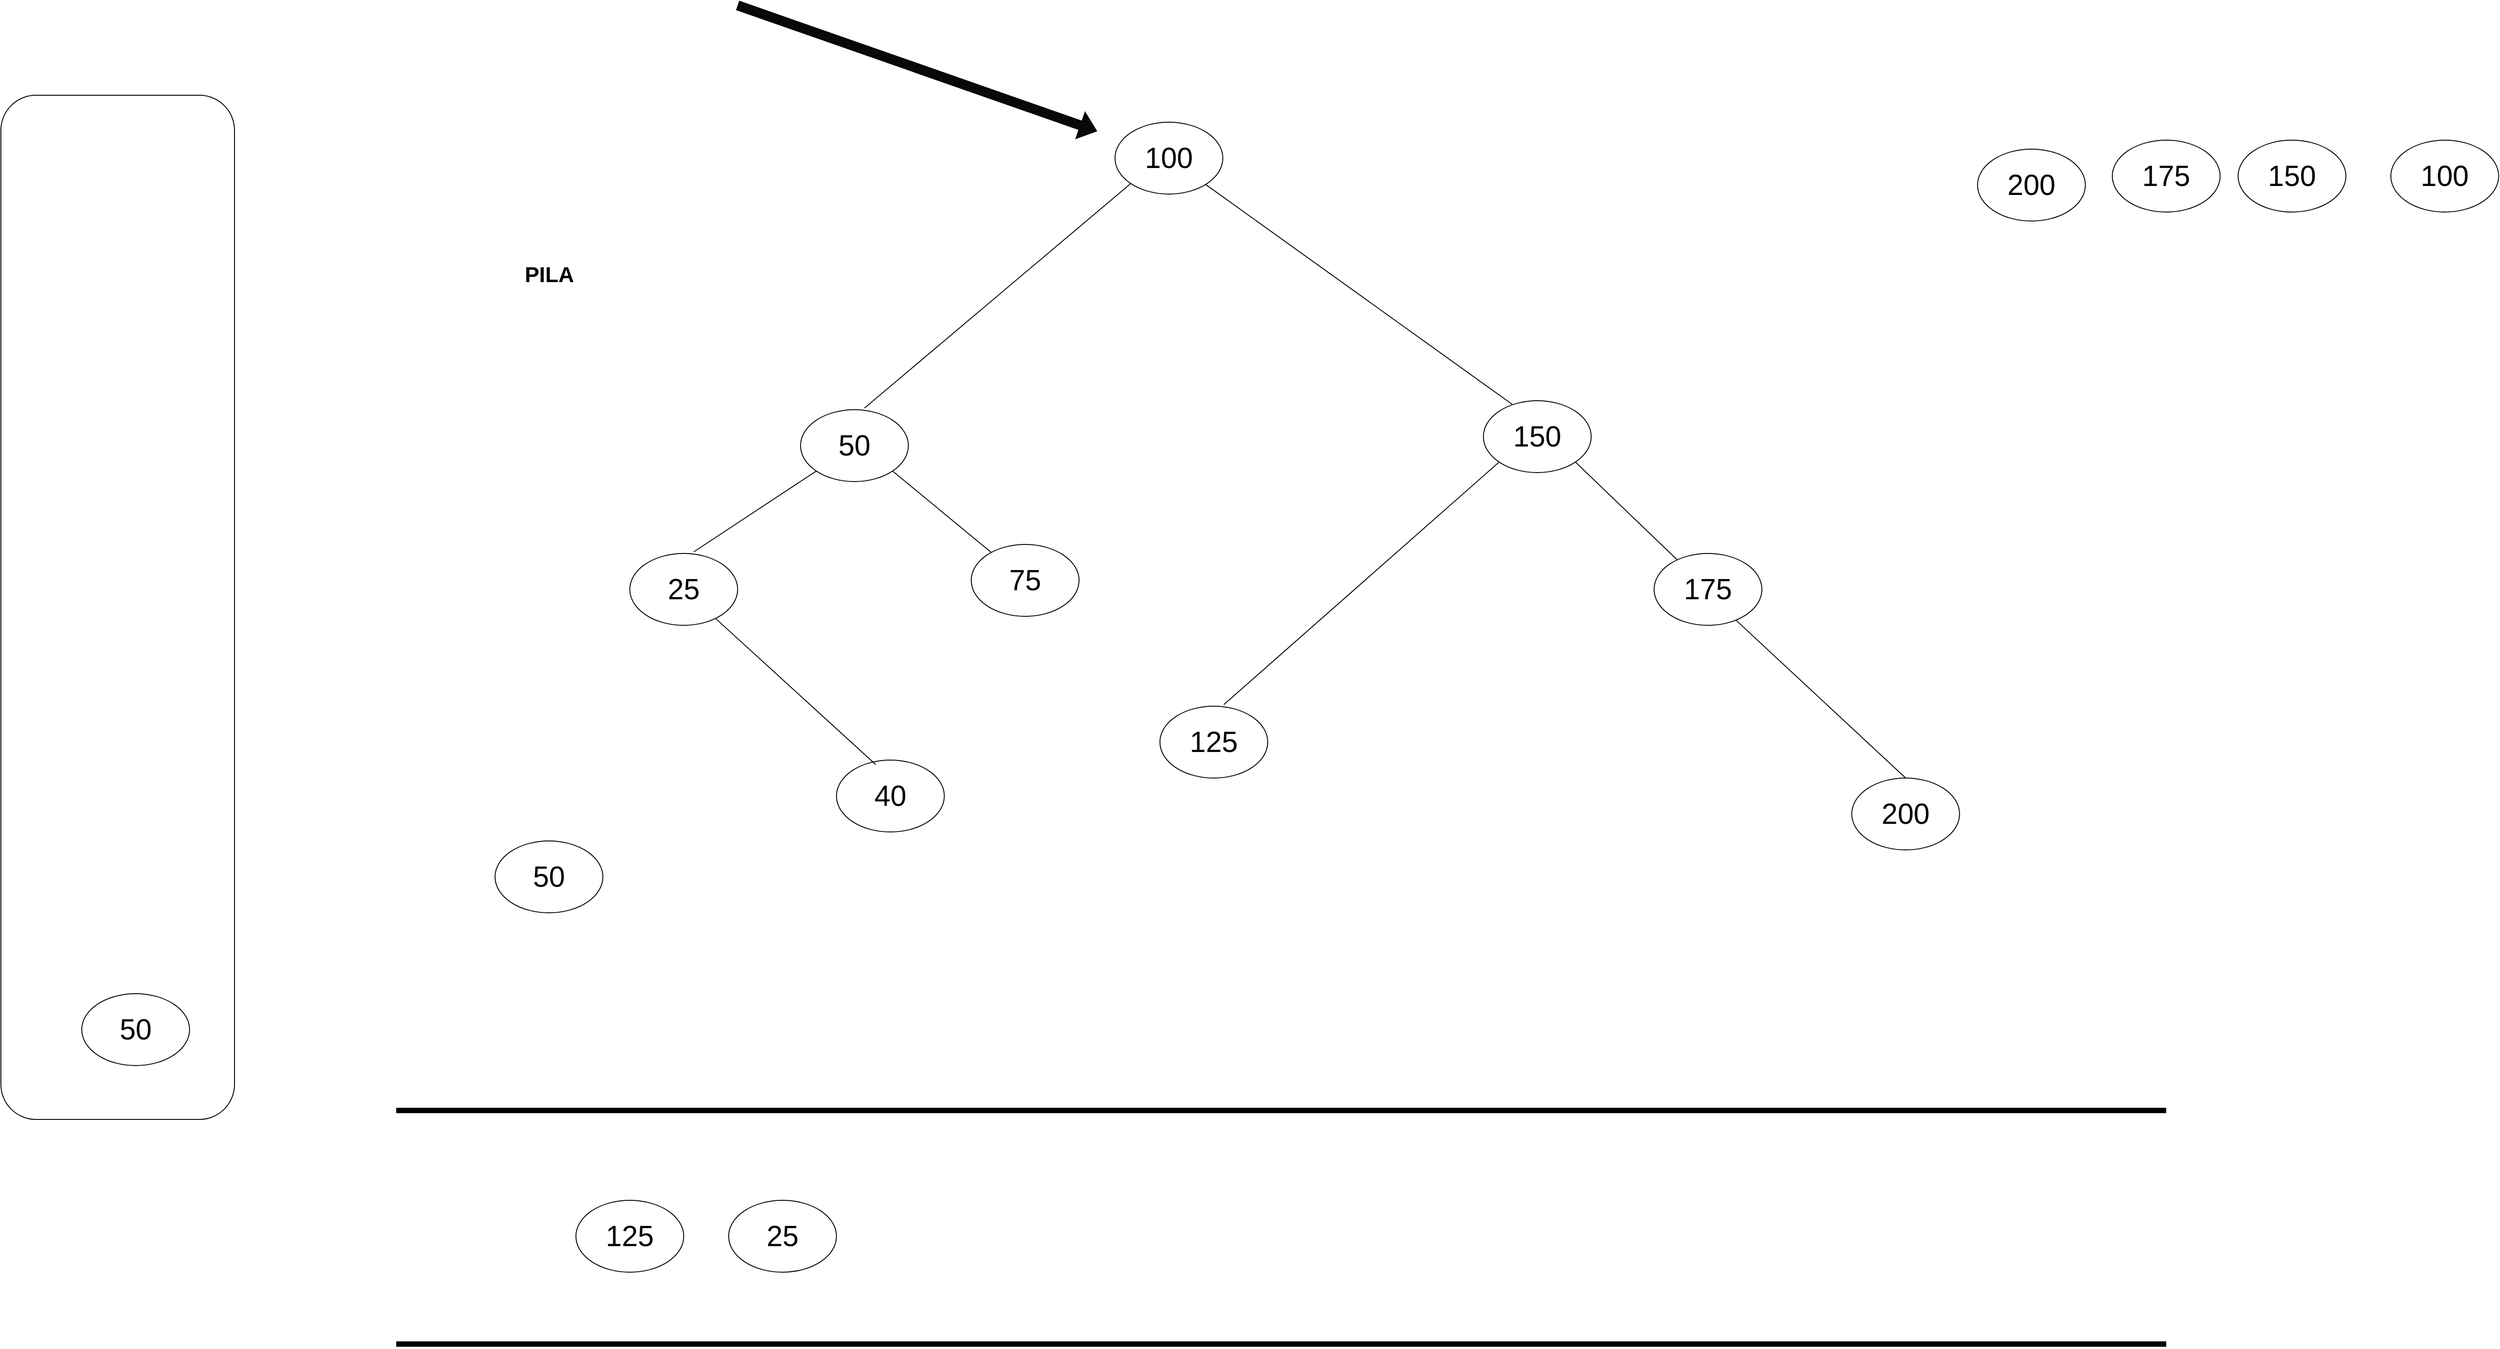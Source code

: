 <mxfile version="25.0.2">
  <diagram name="Page-1" id="zY-2M9E7v5EzNZUhs_1b">
    <mxGraphModel dx="4972" dy="2140" grid="1" gridSize="10" guides="1" tooltips="1" connect="1" arrows="1" fold="1" page="0" pageScale="1" pageWidth="850" pageHeight="1100" math="0" shadow="0">
      <root>
        <mxCell id="0" />
        <mxCell id="1" parent="0" />
        <mxCell id="1aLs-ElhFtK66CQ6J0sk-19" value="&lt;font style=&quot;font-size: 32px;&quot;&gt;100&lt;/font&gt;" style="ellipse;whiteSpace=wrap;html=1;" vertex="1" parent="1">
          <mxGeometry x="430" y="-40" width="120" height="80" as="geometry" />
        </mxCell>
        <mxCell id="1aLs-ElhFtK66CQ6J0sk-20" value="&lt;font style=&quot;font-size: 32px;&quot;&gt;50&lt;/font&gt;" style="ellipse;whiteSpace=wrap;html=1;" vertex="1" parent="1">
          <mxGeometry x="80" y="280" width="120" height="80" as="geometry" />
        </mxCell>
        <mxCell id="1aLs-ElhFtK66CQ6J0sk-21" value="" style="endArrow=none;html=1;rounded=0;entryX=0;entryY=1;entryDx=0;entryDy=0;exitX=0.593;exitY=-0.022;exitDx=0;exitDy=0;exitPerimeter=0;" edge="1" parent="1" source="1aLs-ElhFtK66CQ6J0sk-20" target="1aLs-ElhFtK66CQ6J0sk-19">
          <mxGeometry width="50" height="50" relative="1" as="geometry">
            <mxPoint x="160" y="240" as="sourcePoint" />
            <mxPoint x="210" y="190" as="targetPoint" />
          </mxGeometry>
        </mxCell>
        <mxCell id="1aLs-ElhFtK66CQ6J0sk-22" value="" style="endArrow=none;html=1;rounded=0;exitX=0.267;exitY=0.05;exitDx=0;exitDy=0;exitPerimeter=0;" edge="1" parent="1" source="1aLs-ElhFtK66CQ6J0sk-29" target="1aLs-ElhFtK66CQ6J0sk-19">
          <mxGeometry width="50" height="50" relative="1" as="geometry">
            <mxPoint x="785.924" y="287.077" as="sourcePoint" />
            <mxPoint x="440" y="180" as="targetPoint" />
          </mxGeometry>
        </mxCell>
        <mxCell id="1aLs-ElhFtK66CQ6J0sk-23" value="&lt;font style=&quot;font-size: 32px;&quot;&gt;25&lt;/font&gt;" style="ellipse;whiteSpace=wrap;html=1;" vertex="1" parent="1">
          <mxGeometry x="-110" y="440" width="120" height="80" as="geometry" />
        </mxCell>
        <mxCell id="1aLs-ElhFtK66CQ6J0sk-24" value="" style="endArrow=none;html=1;rounded=0;entryX=0;entryY=1;entryDx=0;entryDy=0;exitX=0.593;exitY=-0.022;exitDx=0;exitDy=0;exitPerimeter=0;" edge="1" parent="1" source="1aLs-ElhFtK66CQ6J0sk-23" target="1aLs-ElhFtK66CQ6J0sk-20">
          <mxGeometry width="50" height="50" relative="1" as="geometry">
            <mxPoint x="-40" y="590" as="sourcePoint" />
            <mxPoint x="67.574" y="528.284" as="targetPoint" />
          </mxGeometry>
        </mxCell>
        <mxCell id="1aLs-ElhFtK66CQ6J0sk-25" value="&lt;font style=&quot;font-size: 32px;&quot;&gt;75&lt;/font&gt;" style="ellipse;whiteSpace=wrap;html=1;" vertex="1" parent="1">
          <mxGeometry x="270" y="430" width="120" height="80" as="geometry" />
        </mxCell>
        <mxCell id="1aLs-ElhFtK66CQ6J0sk-26" value="" style="endArrow=none;html=1;rounded=0;entryX=1;entryY=1;entryDx=0;entryDy=0;" edge="1" parent="1" source="1aLs-ElhFtK66CQ6J0sk-25" target="1aLs-ElhFtK66CQ6J0sk-20">
          <mxGeometry width="50" height="50" relative="1" as="geometry">
            <mxPoint x="110" y="670" as="sourcePoint" />
            <mxPoint x="143.282" y="533.282" as="targetPoint" />
          </mxGeometry>
        </mxCell>
        <mxCell id="1aLs-ElhFtK66CQ6J0sk-27" value="&lt;font style=&quot;font-size: 32px;&quot;&gt;40&lt;/font&gt;" style="ellipse;whiteSpace=wrap;html=1;" vertex="1" parent="1">
          <mxGeometry x="120" y="670" width="120" height="80" as="geometry" />
        </mxCell>
        <mxCell id="1aLs-ElhFtK66CQ6J0sk-28" value="" style="endArrow=none;html=1;rounded=0;exitX=0.364;exitY=0.063;exitDx=0;exitDy=0;exitPerimeter=0;" edge="1" parent="1" source="1aLs-ElhFtK66CQ6J0sk-27" target="1aLs-ElhFtK66CQ6J0sk-23">
          <mxGeometry width="50" height="50" relative="1" as="geometry">
            <mxPoint x="169" y="627" as="sourcePoint" />
            <mxPoint x="-31" y="540" as="targetPoint" />
          </mxGeometry>
        </mxCell>
        <mxCell id="1aLs-ElhFtK66CQ6J0sk-29" value="&lt;font style=&quot;font-size: 32px;&quot;&gt;150&lt;/font&gt;" style="ellipse;whiteSpace=wrap;html=1;" vertex="1" parent="1">
          <mxGeometry x="840" y="270" width="120" height="80" as="geometry" />
        </mxCell>
        <mxCell id="1aLs-ElhFtK66CQ6J0sk-30" value="&lt;font style=&quot;font-size: 32px;&quot;&gt;125&lt;/font&gt;" style="ellipse;whiteSpace=wrap;html=1;" vertex="1" parent="1">
          <mxGeometry x="480" y="610" width="120" height="80" as="geometry" />
        </mxCell>
        <mxCell id="1aLs-ElhFtK66CQ6J0sk-31" value="" style="endArrow=none;html=1;rounded=0;entryX=0;entryY=1;entryDx=0;entryDy=0;exitX=0.593;exitY=-0.022;exitDx=0;exitDy=0;exitPerimeter=0;" edge="1" parent="1" source="1aLs-ElhFtK66CQ6J0sk-30" target="1aLs-ElhFtK66CQ6J0sk-29">
          <mxGeometry width="50" height="50" relative="1" as="geometry">
            <mxPoint x="720" y="570" as="sourcePoint" />
            <mxPoint x="827.574" y="508.284" as="targetPoint" />
          </mxGeometry>
        </mxCell>
        <mxCell id="1aLs-ElhFtK66CQ6J0sk-32" value="&lt;font style=&quot;font-size: 32px;&quot;&gt;175&lt;/font&gt;" style="ellipse;whiteSpace=wrap;html=1;" vertex="1" parent="1">
          <mxGeometry x="1030" y="440" width="120" height="80" as="geometry" />
        </mxCell>
        <mxCell id="1aLs-ElhFtK66CQ6J0sk-33" value="" style="endArrow=none;html=1;rounded=0;entryX=1;entryY=1;entryDx=0;entryDy=0;" edge="1" parent="1" source="1aLs-ElhFtK66CQ6J0sk-32" target="1aLs-ElhFtK66CQ6J0sk-29">
          <mxGeometry width="50" height="50" relative="1" as="geometry">
            <mxPoint x="870" y="650" as="sourcePoint" />
            <mxPoint x="903.282" y="513.282" as="targetPoint" />
          </mxGeometry>
        </mxCell>
        <mxCell id="1aLs-ElhFtK66CQ6J0sk-35" value="&lt;font style=&quot;font-size: 32px;&quot;&gt;200&lt;/font&gt;" style="ellipse;whiteSpace=wrap;html=1;" vertex="1" parent="1">
          <mxGeometry x="1250" y="690" width="120" height="80" as="geometry" />
        </mxCell>
        <mxCell id="1aLs-ElhFtK66CQ6J0sk-37" value="" style="endArrow=none;html=1;rounded=0;entryX=0.762;entryY=0.932;entryDx=0;entryDy=0;entryPerimeter=0;exitX=0.5;exitY=0;exitDx=0;exitDy=0;" edge="1" parent="1" source="1aLs-ElhFtK66CQ6J0sk-35" target="1aLs-ElhFtK66CQ6J0sk-32">
          <mxGeometry width="50" height="50" relative="1" as="geometry">
            <mxPoint x="1050" y="723" as="sourcePoint" />
            <mxPoint x="1147" y="555" as="targetPoint" />
          </mxGeometry>
        </mxCell>
        <mxCell id="1aLs-ElhFtK66CQ6J0sk-41" value="" style="endArrow=none;html=1;rounded=0;strokeWidth=6;" edge="1" parent="1">
          <mxGeometry width="50" height="50" relative="1" as="geometry">
            <mxPoint x="-370" y="1060" as="sourcePoint" />
            <mxPoint x="1600" y="1060" as="targetPoint" />
          </mxGeometry>
        </mxCell>
        <mxCell id="1aLs-ElhFtK66CQ6J0sk-42" value="" style="endArrow=none;html=1;rounded=0;strokeWidth=6;" edge="1" parent="1">
          <mxGeometry width="50" height="50" relative="1" as="geometry">
            <mxPoint x="-370" y="1320" as="sourcePoint" />
            <mxPoint x="1600" y="1320" as="targetPoint" />
          </mxGeometry>
        </mxCell>
        <mxCell id="1aLs-ElhFtK66CQ6J0sk-43" value="" style="shape=flexArrow;endArrow=classic;html=1;rounded=0;fillColor=#080808;gradientColor=none;gradientDirection=north;" edge="1" parent="1">
          <mxGeometry width="50" height="50" relative="1" as="geometry">
            <mxPoint x="10" y="-170" as="sourcePoint" />
            <mxPoint x="410" y="-30" as="targetPoint" />
          </mxGeometry>
        </mxCell>
        <mxCell id="1aLs-ElhFtK66CQ6J0sk-65" value="&lt;font style=&quot;font-size: 32px;&quot;&gt;100&lt;/font&gt;" style="ellipse;whiteSpace=wrap;html=1;" vertex="1" parent="1">
          <mxGeometry x="1850" y="-20" width="120" height="80" as="geometry" />
        </mxCell>
        <mxCell id="1aLs-ElhFtK66CQ6J0sk-66" value="&lt;font style=&quot;font-size: 32px;&quot;&gt;150&lt;/font&gt;" style="ellipse;whiteSpace=wrap;html=1;" vertex="1" parent="1">
          <mxGeometry x="1680" y="-20" width="120" height="80" as="geometry" />
        </mxCell>
        <mxCell id="1aLs-ElhFtK66CQ6J0sk-67" value="&lt;font style=&quot;font-size: 32px;&quot;&gt;175&lt;/font&gt;" style="ellipse;whiteSpace=wrap;html=1;" vertex="1" parent="1">
          <mxGeometry x="1540" y="-20" width="120" height="80" as="geometry" />
        </mxCell>
        <mxCell id="1aLs-ElhFtK66CQ6J0sk-68" value="&lt;font style=&quot;font-size: 32px;&quot;&gt;200&lt;/font&gt;" style="ellipse;whiteSpace=wrap;html=1;" vertex="1" parent="1">
          <mxGeometry x="1390" y="-10" width="120" height="80" as="geometry" />
        </mxCell>
        <mxCell id="1aLs-ElhFtK66CQ6J0sk-77" value="&lt;font style=&quot;font-size: 32px;&quot;&gt;50&lt;/font&gt;" style="ellipse;whiteSpace=wrap;html=1;" vertex="1" parent="1">
          <mxGeometry x="-260" y="760" width="120" height="80" as="geometry" />
        </mxCell>
        <mxCell id="1aLs-ElhFtK66CQ6J0sk-78" value="&lt;font style=&quot;font-size: 32px;&quot;&gt;125&lt;/font&gt;" style="ellipse;whiteSpace=wrap;html=1;" vertex="1" parent="1">
          <mxGeometry x="-170" y="1160" width="120" height="80" as="geometry" />
        </mxCell>
        <mxCell id="1aLs-ElhFtK66CQ6J0sk-79" value="" style="rounded=1;whiteSpace=wrap;html=1;" vertex="1" parent="1">
          <mxGeometry x="-810" y="-70" width="260" height="1140" as="geometry" />
        </mxCell>
        <mxCell id="1aLs-ElhFtK66CQ6J0sk-80" value="PILA" style="text;strokeColor=none;fillColor=none;html=1;fontSize=24;fontStyle=1;verticalAlign=middle;align=center;" vertex="1" parent="1">
          <mxGeometry x="-250" y="110" width="100" height="40" as="geometry" />
        </mxCell>
        <mxCell id="1aLs-ElhFtK66CQ6J0sk-85" value="&lt;font style=&quot;font-size: 32px;&quot;&gt;25&lt;/font&gt;" style="ellipse;whiteSpace=wrap;html=1;" vertex="1" parent="1">
          <mxGeometry y="1160" width="120" height="80" as="geometry" />
        </mxCell>
        <mxCell id="1aLs-ElhFtK66CQ6J0sk-86" value="&lt;font style=&quot;font-size: 32px;&quot;&gt;50&lt;/font&gt;" style="ellipse;whiteSpace=wrap;html=1;" vertex="1" parent="1">
          <mxGeometry x="-720" y="930" width="120" height="80" as="geometry" />
        </mxCell>
      </root>
    </mxGraphModel>
  </diagram>
</mxfile>
